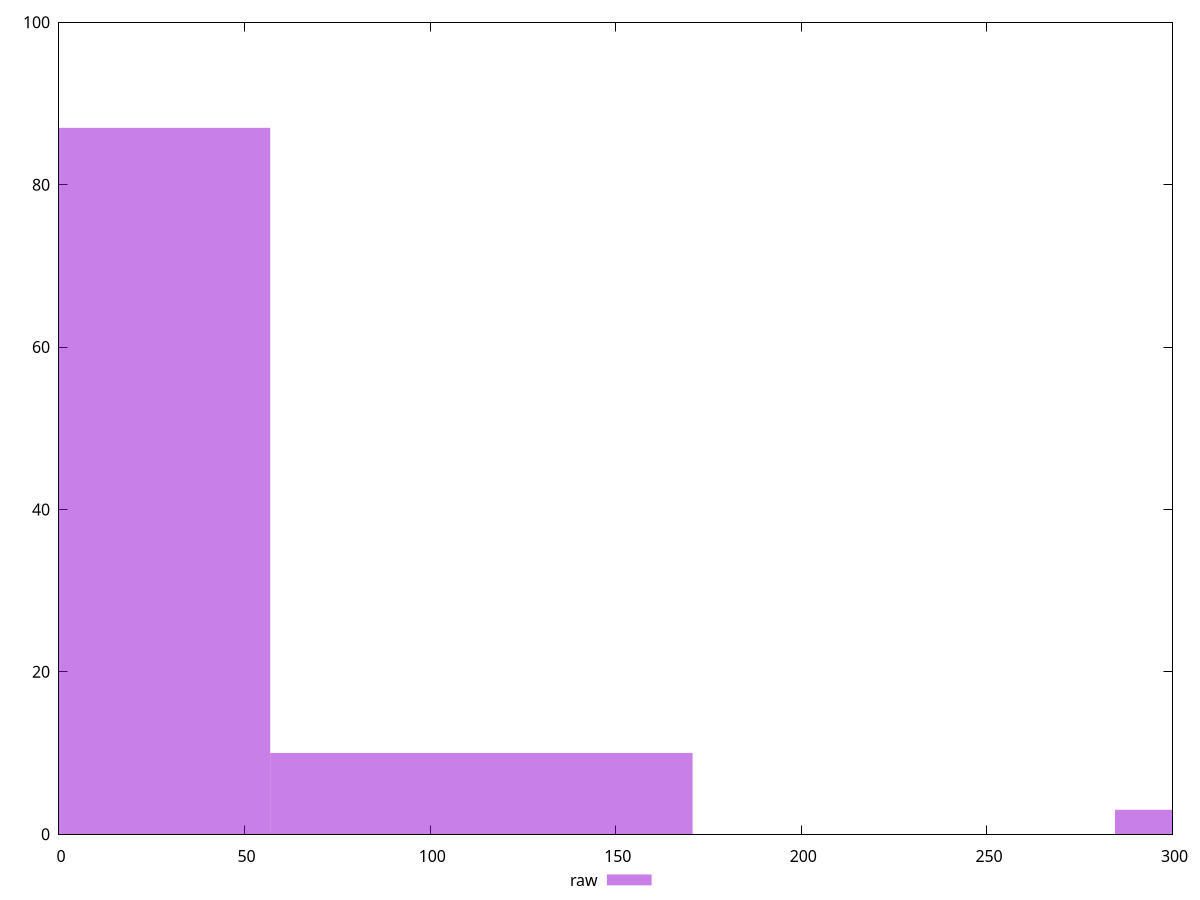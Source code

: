 reset

$raw <<EOF
341.40561889151405 3
0 87
113.80187296383802 10
EOF

set key outside below
set boxwidth 113.80187296383802
set xrange [0:300]
set yrange [0:100]
set trange [0:100]
set style fill transparent solid 0.5 noborder
set terminal svg size 640, 490 enhanced background rgb 'white'
set output "report_00019_2021-02-10T18-14-37.922Z//unminified-javascript/samples/pages+cached+noadtech/raw/histogram.svg"

plot $raw title "raw" with boxes

reset
